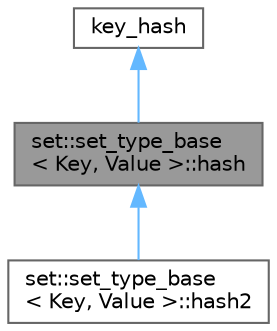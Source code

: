 digraph "set::set_type_base&lt; Key, Value &gt;::hash"
{
 // LATEX_PDF_SIZE
  bgcolor="transparent";
  edge [fontname=Helvetica,fontsize=10,labelfontname=Helvetica,labelfontsize=10];
  node [fontname=Helvetica,fontsize=10,shape=box,height=0.2,width=0.4];
  Node1 [id="Node000001",label="set::set_type_base\l\< Key, Value \>::hash",height=0.2,width=0.4,color="gray40", fillcolor="grey60", style="filled", fontcolor="black",tooltip=" "];
  Node2 -> Node1 [id="edge1_Node000001_Node000002",dir="back",color="steelblue1",style="solid",tooltip=" "];
  Node2 [id="Node000002",label="key_hash",height=0.2,width=0.4,color="gray40", fillcolor="white", style="filled",URL="$structset_1_1hash.html",tooltip=" "];
  Node1 -> Node3 [id="edge2_Node000001_Node000003",dir="back",color="steelblue1",style="solid",tooltip=" "];
  Node3 [id="Node000003",label="set::set_type_base\l\< Key, Value \>::hash2",height=0.2,width=0.4,color="gray40", fillcolor="white", style="filled",URL="$structset_1_1set__type__base_1_1hash2.html",tooltip=" "];
}
